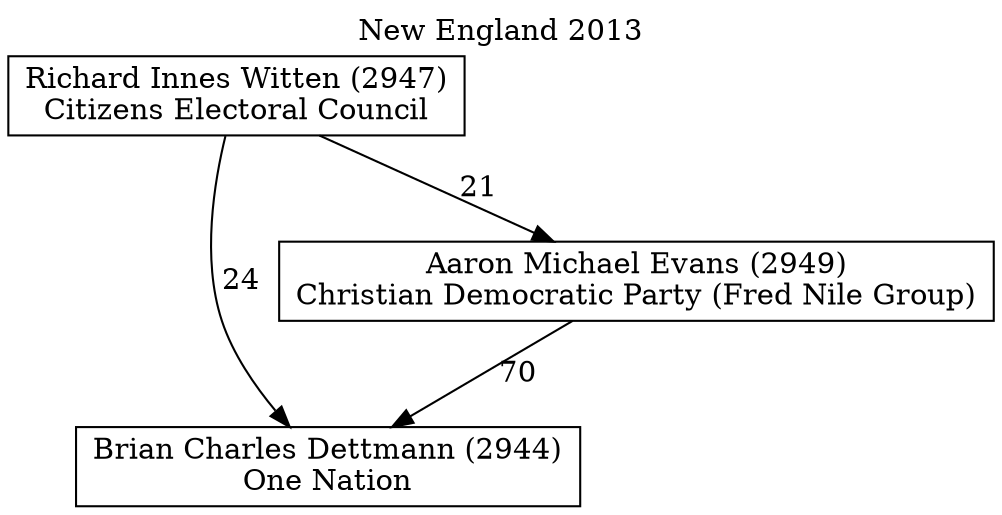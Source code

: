 // House preference flow
digraph "Brian Charles Dettmann (2944)_New England_2013" {
	graph [label="New England 2013" labelloc=t mclimit=10]
	node [shape=box]
	"Brian Charles Dettmann (2944)" [label="Brian Charles Dettmann (2944)
One Nation"]
	"Aaron Michael Evans (2949)" [label="Aaron Michael Evans (2949)
Christian Democratic Party (Fred Nile Group)"]
	"Richard Innes Witten (2947)" [label="Richard Innes Witten (2947)
Citizens Electoral Council"]
	"Aaron Michael Evans (2949)" -> "Brian Charles Dettmann (2944)" [label=70]
	"Richard Innes Witten (2947)" -> "Aaron Michael Evans (2949)" [label=21]
	"Richard Innes Witten (2947)" -> "Brian Charles Dettmann (2944)" [label=24]
}
